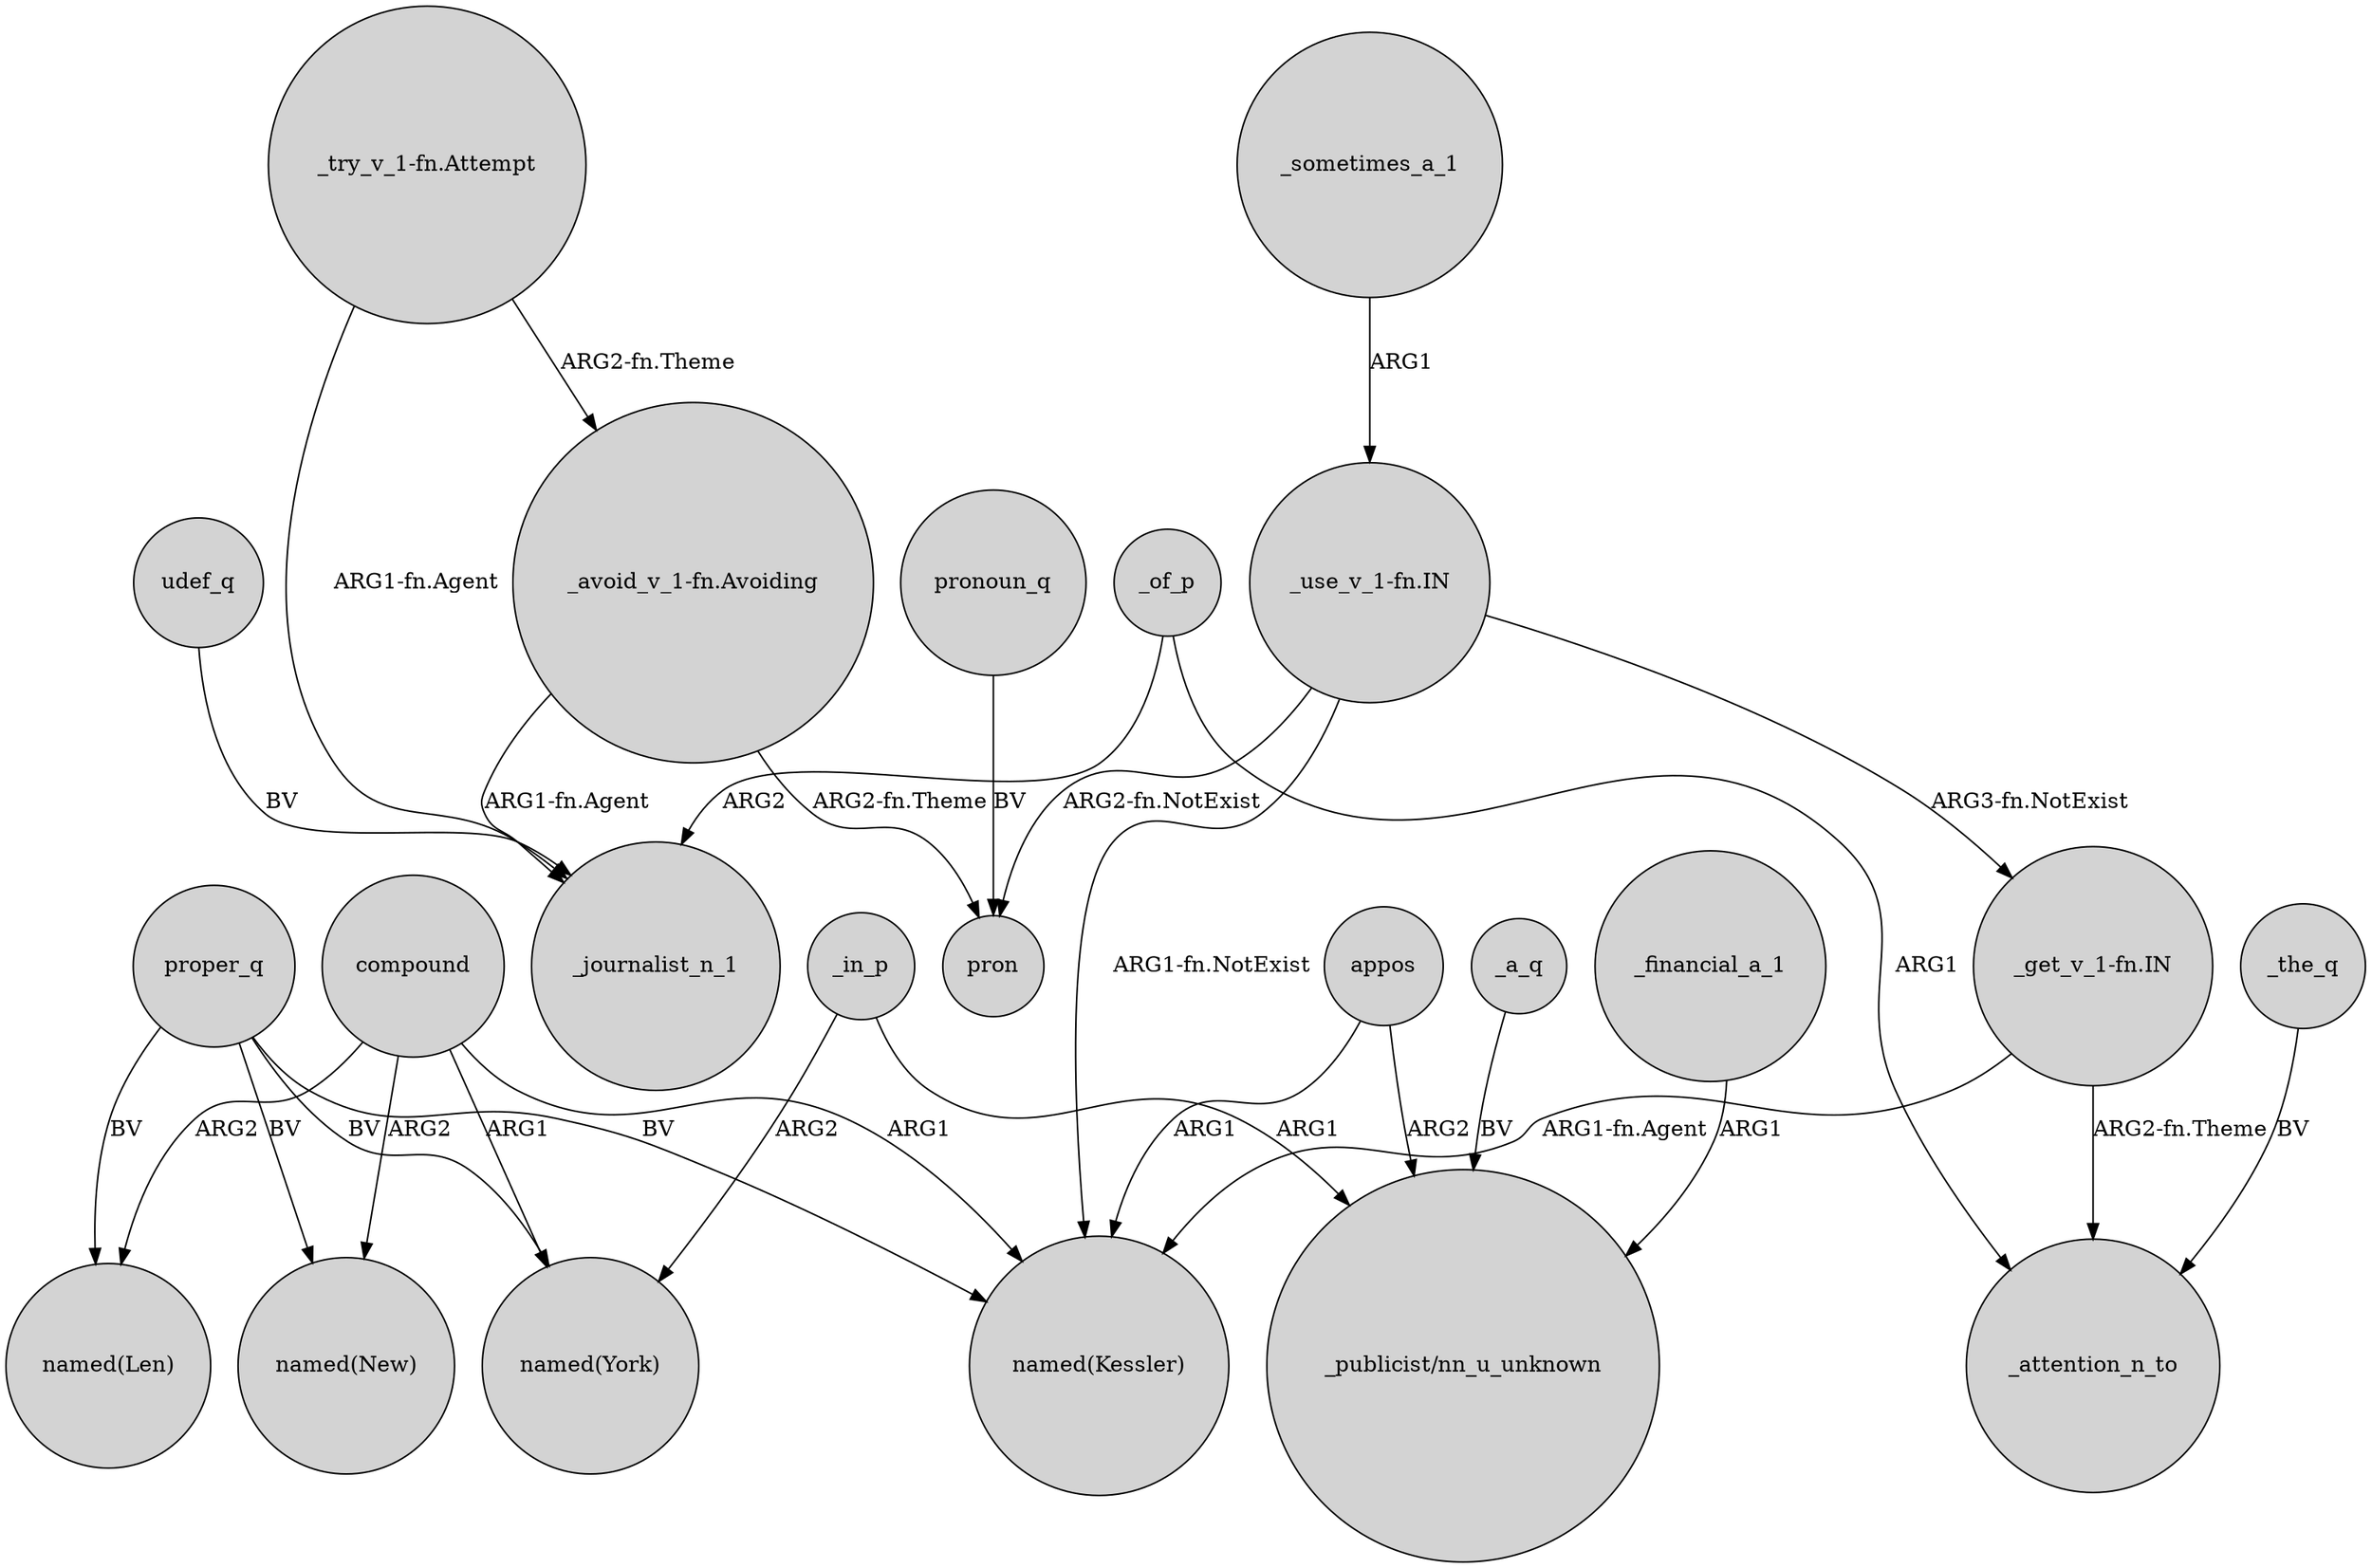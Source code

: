 digraph {
	node [shape=circle style=filled]
	_in_p -> "_publicist/nn_u_unknown" [label=ARG1]
	appos -> "named(Kessler)" [label=ARG1]
	"_try_v_1-fn.Attempt" -> _journalist_n_1 [label="ARG1-fn.Agent"]
	compound -> "named(New)" [label=ARG2]
	"_get_v_1-fn.IN" -> _attention_n_to [label="ARG2-fn.Theme"]
	proper_q -> "named(Kessler)" [label=BV]
	"_use_v_1-fn.IN" -> "_get_v_1-fn.IN" [label="ARG3-fn.NotExist"]
	udef_q -> _journalist_n_1 [label=BV]
	proper_q -> "named(New)" [label=BV]
	compound -> "named(Len)" [label=ARG2]
	"_use_v_1-fn.IN" -> pron [label="ARG2-fn.NotExist"]
	"_use_v_1-fn.IN" -> "named(Kessler)" [label="ARG1-fn.NotExist"]
	"_avoid_v_1-fn.Avoiding" -> pron [label="ARG2-fn.Theme"]
	"_get_v_1-fn.IN" -> "named(Kessler)" [label="ARG1-fn.Agent"]
	_financial_a_1 -> "_publicist/nn_u_unknown" [label=ARG1]
	_of_p -> _journalist_n_1 [label=ARG2]
	pronoun_q -> pron [label=BV]
	_the_q -> _attention_n_to [label=BV]
	_sometimes_a_1 -> "_use_v_1-fn.IN" [label=ARG1]
	compound -> "named(York)" [label=ARG1]
	_of_p -> _attention_n_to [label=ARG1]
	"_avoid_v_1-fn.Avoiding" -> _journalist_n_1 [label="ARG1-fn.Agent"]
	proper_q -> "named(Len)" [label=BV]
	appos -> "_publicist/nn_u_unknown" [label=ARG2]
	_in_p -> "named(York)" [label=ARG2]
	compound -> "named(Kessler)" [label=ARG1]
	_a_q -> "_publicist/nn_u_unknown" [label=BV]
	proper_q -> "named(York)" [label=BV]
	"_try_v_1-fn.Attempt" -> "_avoid_v_1-fn.Avoiding" [label="ARG2-fn.Theme"]
}
